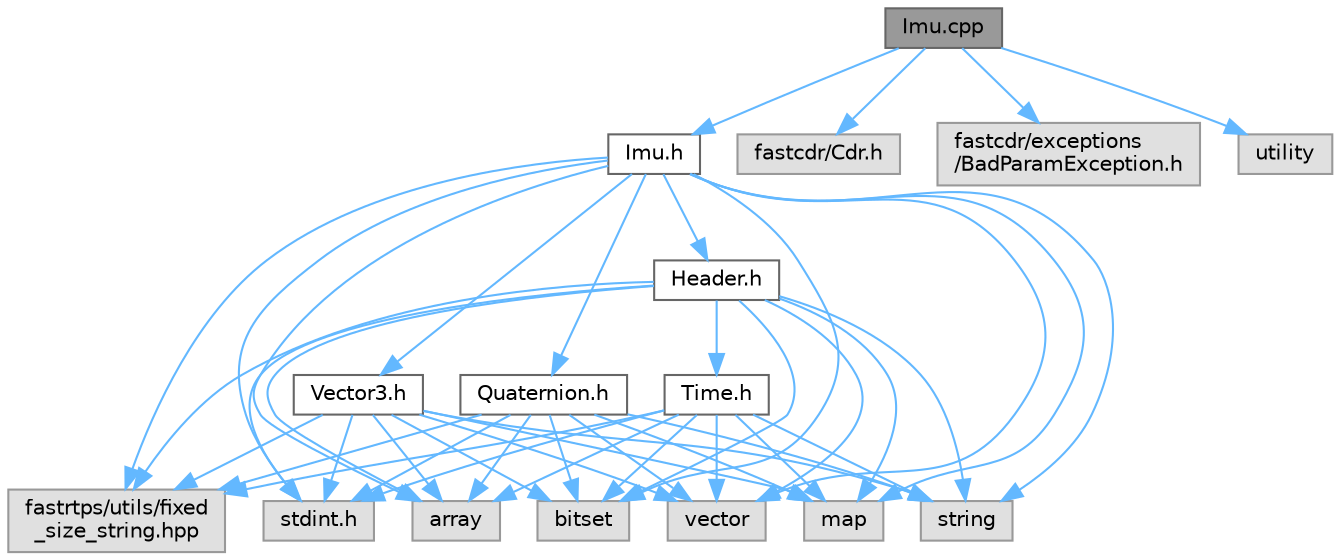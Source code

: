 digraph "Imu.cpp"
{
 // INTERACTIVE_SVG=YES
 // LATEX_PDF_SIZE
  bgcolor="transparent";
  edge [fontname=Helvetica,fontsize=10,labelfontname=Helvetica,labelfontsize=10];
  node [fontname=Helvetica,fontsize=10,shape=box,height=0.2,width=0.4];
  Node1 [id="Node000001",label="Imu.cpp",height=0.2,width=0.4,color="gray40", fillcolor="grey60", style="filled", fontcolor="black",tooltip=" "];
  Node1 -> Node2 [id="edge1_Node000001_Node000002",color="steelblue1",style="solid",tooltip=" "];
  Node2 [id="Node000002",label="Imu.h",height=0.2,width=0.4,color="grey40", fillcolor="white", style="filled",URL="$d0/d9f/Imu_8h.html",tooltip=" "];
  Node2 -> Node3 [id="edge2_Node000002_Node000003",color="steelblue1",style="solid",tooltip=" "];
  Node3 [id="Node000003",label="Vector3.h",height=0.2,width=0.4,color="grey40", fillcolor="white", style="filled",URL="$dd/d8c/Vector3_8h.html",tooltip=" "];
  Node3 -> Node4 [id="edge3_Node000003_Node000004",color="steelblue1",style="solid",tooltip=" "];
  Node4 [id="Node000004",label="fastrtps/utils/fixed\l_size_string.hpp",height=0.2,width=0.4,color="grey60", fillcolor="#E0E0E0", style="filled",tooltip=" "];
  Node3 -> Node5 [id="edge4_Node000003_Node000005",color="steelblue1",style="solid",tooltip=" "];
  Node5 [id="Node000005",label="stdint.h",height=0.2,width=0.4,color="grey60", fillcolor="#E0E0E0", style="filled",tooltip=" "];
  Node3 -> Node6 [id="edge5_Node000003_Node000006",color="steelblue1",style="solid",tooltip=" "];
  Node6 [id="Node000006",label="array",height=0.2,width=0.4,color="grey60", fillcolor="#E0E0E0", style="filled",tooltip=" "];
  Node3 -> Node7 [id="edge6_Node000003_Node000007",color="steelblue1",style="solid",tooltip=" "];
  Node7 [id="Node000007",label="string",height=0.2,width=0.4,color="grey60", fillcolor="#E0E0E0", style="filled",tooltip=" "];
  Node3 -> Node8 [id="edge7_Node000003_Node000008",color="steelblue1",style="solid",tooltip=" "];
  Node8 [id="Node000008",label="vector",height=0.2,width=0.4,color="grey60", fillcolor="#E0E0E0", style="filled",tooltip=" "];
  Node3 -> Node9 [id="edge8_Node000003_Node000009",color="steelblue1",style="solid",tooltip=" "];
  Node9 [id="Node000009",label="map",height=0.2,width=0.4,color="grey60", fillcolor="#E0E0E0", style="filled",tooltip=" "];
  Node3 -> Node10 [id="edge9_Node000003_Node000010",color="steelblue1",style="solid",tooltip=" "];
  Node10 [id="Node000010",label="bitset",height=0.2,width=0.4,color="grey60", fillcolor="#E0E0E0", style="filled",tooltip=" "];
  Node2 -> Node11 [id="edge10_Node000002_Node000011",color="steelblue1",style="solid",tooltip=" "];
  Node11 [id="Node000011",label="Quaternion.h",height=0.2,width=0.4,color="grey40", fillcolor="white", style="filled",URL="$d1/d4a/Quaternion_8h.html",tooltip=" "];
  Node11 -> Node4 [id="edge11_Node000011_Node000004",color="steelblue1",style="solid",tooltip=" "];
  Node11 -> Node5 [id="edge12_Node000011_Node000005",color="steelblue1",style="solid",tooltip=" "];
  Node11 -> Node6 [id="edge13_Node000011_Node000006",color="steelblue1",style="solid",tooltip=" "];
  Node11 -> Node7 [id="edge14_Node000011_Node000007",color="steelblue1",style="solid",tooltip=" "];
  Node11 -> Node8 [id="edge15_Node000011_Node000008",color="steelblue1",style="solid",tooltip=" "];
  Node11 -> Node9 [id="edge16_Node000011_Node000009",color="steelblue1",style="solid",tooltip=" "];
  Node11 -> Node10 [id="edge17_Node000011_Node000010",color="steelblue1",style="solid",tooltip=" "];
  Node2 -> Node12 [id="edge18_Node000002_Node000012",color="steelblue1",style="solid",tooltip=" "];
  Node12 [id="Node000012",label="Header.h",height=0.2,width=0.4,color="grey40", fillcolor="white", style="filled",URL="$d3/d6a/Header_8h.html",tooltip=" "];
  Node12 -> Node13 [id="edge19_Node000012_Node000013",color="steelblue1",style="solid",tooltip=" "];
  Node13 [id="Node000013",label="Time.h",height=0.2,width=0.4,color="grey40", fillcolor="white", style="filled",URL="$d9/d3d/ros2_2types_2Time_8h.html",tooltip=" "];
  Node13 -> Node4 [id="edge20_Node000013_Node000004",color="steelblue1",style="solid",tooltip=" "];
  Node13 -> Node5 [id="edge21_Node000013_Node000005",color="steelblue1",style="solid",tooltip=" "];
  Node13 -> Node6 [id="edge22_Node000013_Node000006",color="steelblue1",style="solid",tooltip=" "];
  Node13 -> Node7 [id="edge23_Node000013_Node000007",color="steelblue1",style="solid",tooltip=" "];
  Node13 -> Node8 [id="edge24_Node000013_Node000008",color="steelblue1",style="solid",tooltip=" "];
  Node13 -> Node9 [id="edge25_Node000013_Node000009",color="steelblue1",style="solid",tooltip=" "];
  Node13 -> Node10 [id="edge26_Node000013_Node000010",color="steelblue1",style="solid",tooltip=" "];
  Node12 -> Node4 [id="edge27_Node000012_Node000004",color="steelblue1",style="solid",tooltip=" "];
  Node12 -> Node5 [id="edge28_Node000012_Node000005",color="steelblue1",style="solid",tooltip=" "];
  Node12 -> Node6 [id="edge29_Node000012_Node000006",color="steelblue1",style="solid",tooltip=" "];
  Node12 -> Node7 [id="edge30_Node000012_Node000007",color="steelblue1",style="solid",tooltip=" "];
  Node12 -> Node8 [id="edge31_Node000012_Node000008",color="steelblue1",style="solid",tooltip=" "];
  Node12 -> Node9 [id="edge32_Node000012_Node000009",color="steelblue1",style="solid",tooltip=" "];
  Node12 -> Node10 [id="edge33_Node000012_Node000010",color="steelblue1",style="solid",tooltip=" "];
  Node2 -> Node4 [id="edge34_Node000002_Node000004",color="steelblue1",style="solid",tooltip=" "];
  Node2 -> Node5 [id="edge35_Node000002_Node000005",color="steelblue1",style="solid",tooltip=" "];
  Node2 -> Node6 [id="edge36_Node000002_Node000006",color="steelblue1",style="solid",tooltip=" "];
  Node2 -> Node7 [id="edge37_Node000002_Node000007",color="steelblue1",style="solid",tooltip=" "];
  Node2 -> Node8 [id="edge38_Node000002_Node000008",color="steelblue1",style="solid",tooltip=" "];
  Node2 -> Node9 [id="edge39_Node000002_Node000009",color="steelblue1",style="solid",tooltip=" "];
  Node2 -> Node10 [id="edge40_Node000002_Node000010",color="steelblue1",style="solid",tooltip=" "];
  Node1 -> Node14 [id="edge41_Node000001_Node000014",color="steelblue1",style="solid",tooltip=" "];
  Node14 [id="Node000014",label="fastcdr/Cdr.h",height=0.2,width=0.4,color="grey60", fillcolor="#E0E0E0", style="filled",tooltip=" "];
  Node1 -> Node15 [id="edge42_Node000001_Node000015",color="steelblue1",style="solid",tooltip=" "];
  Node15 [id="Node000015",label="fastcdr/exceptions\l/BadParamException.h",height=0.2,width=0.4,color="grey60", fillcolor="#E0E0E0", style="filled",tooltip=" "];
  Node1 -> Node16 [id="edge43_Node000001_Node000016",color="steelblue1",style="solid",tooltip=" "];
  Node16 [id="Node000016",label="utility",height=0.2,width=0.4,color="grey60", fillcolor="#E0E0E0", style="filled",tooltip=" "];
}
